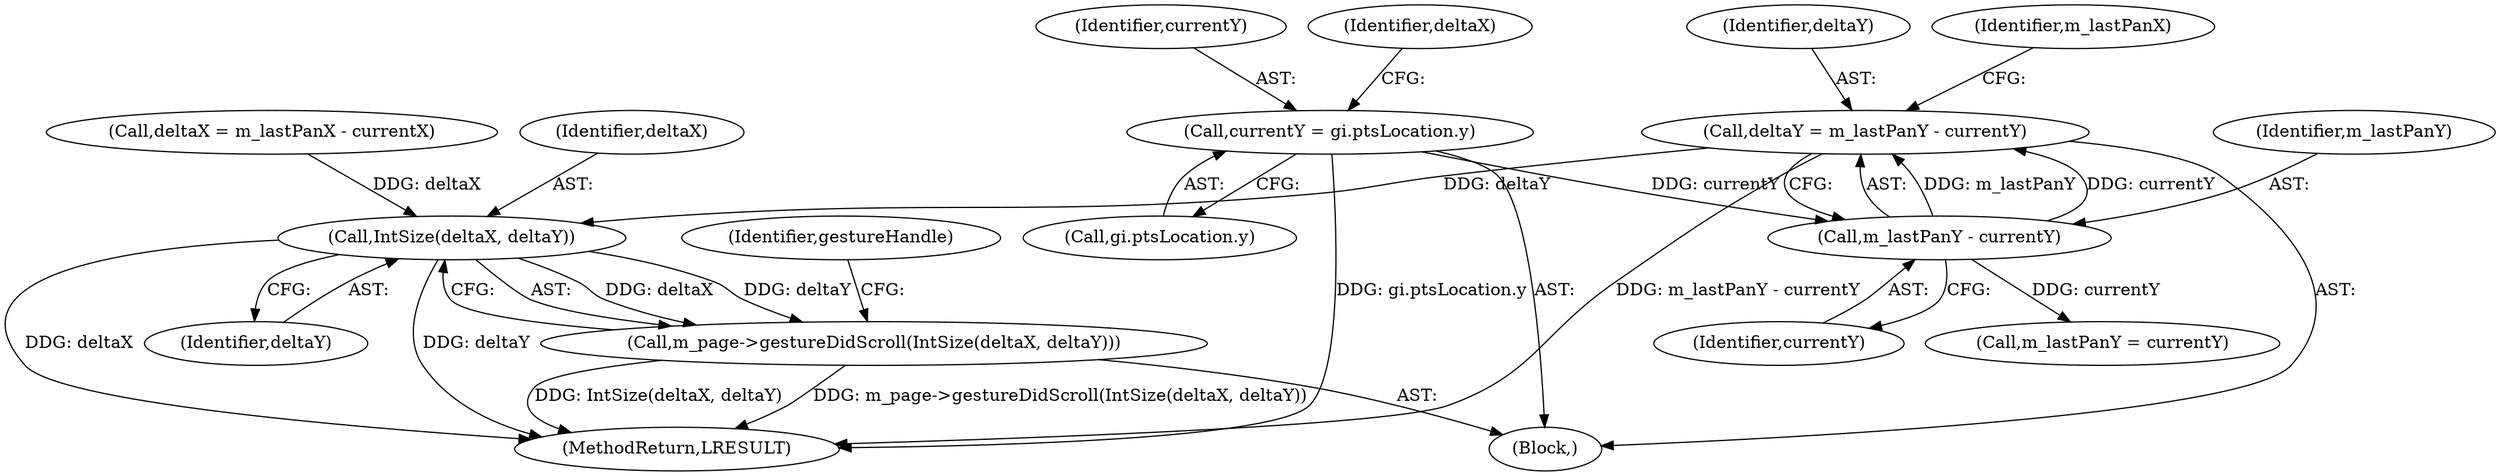 digraph "1_Chrome_df831400bcb63db4259b5858281b1727ba972a2a_2@integer" {
"1000199" [label="(Call,deltaY = m_lastPanY - currentY)"];
"1000201" [label="(Call,m_lastPanY - currentY)"];
"1000185" [label="(Call,currentY = gi.ptsLocation.y)"];
"1000211" [label="(Call,IntSize(deltaX, deltaY))"];
"1000210" [label="(Call,m_page->gestureDidScroll(IntSize(deltaX, deltaY)))"];
"1000187" [label="(Call,gi.ptsLocation.y)"];
"1000213" [label="(Identifier,deltaY)"];
"1000211" [label="(Call,IntSize(deltaX, deltaY))"];
"1000200" [label="(Identifier,deltaY)"];
"1000201" [label="(Call,m_lastPanY - currentY)"];
"1000215" [label="(Identifier,gestureHandle)"];
"1000207" [label="(Call,m_lastPanY = currentY)"];
"1000193" [label="(Call,deltaX = m_lastPanX - currentX)"];
"1000175" [label="(Block,)"];
"1000205" [label="(Identifier,m_lastPanX)"];
"1000202" [label="(Identifier,m_lastPanY)"];
"1000186" [label="(Identifier,currentY)"];
"1000228" [label="(MethodReturn,LRESULT)"];
"1000203" [label="(Identifier,currentY)"];
"1000185" [label="(Call,currentY = gi.ptsLocation.y)"];
"1000199" [label="(Call,deltaY = m_lastPanY - currentY)"];
"1000194" [label="(Identifier,deltaX)"];
"1000212" [label="(Identifier,deltaX)"];
"1000210" [label="(Call,m_page->gestureDidScroll(IntSize(deltaX, deltaY)))"];
"1000199" -> "1000175"  [label="AST: "];
"1000199" -> "1000201"  [label="CFG: "];
"1000200" -> "1000199"  [label="AST: "];
"1000201" -> "1000199"  [label="AST: "];
"1000205" -> "1000199"  [label="CFG: "];
"1000199" -> "1000228"  [label="DDG: m_lastPanY - currentY"];
"1000201" -> "1000199"  [label="DDG: m_lastPanY"];
"1000201" -> "1000199"  [label="DDG: currentY"];
"1000199" -> "1000211"  [label="DDG: deltaY"];
"1000201" -> "1000203"  [label="CFG: "];
"1000202" -> "1000201"  [label="AST: "];
"1000203" -> "1000201"  [label="AST: "];
"1000185" -> "1000201"  [label="DDG: currentY"];
"1000201" -> "1000207"  [label="DDG: currentY"];
"1000185" -> "1000175"  [label="AST: "];
"1000185" -> "1000187"  [label="CFG: "];
"1000186" -> "1000185"  [label="AST: "];
"1000187" -> "1000185"  [label="AST: "];
"1000194" -> "1000185"  [label="CFG: "];
"1000185" -> "1000228"  [label="DDG: gi.ptsLocation.y"];
"1000211" -> "1000210"  [label="AST: "];
"1000211" -> "1000213"  [label="CFG: "];
"1000212" -> "1000211"  [label="AST: "];
"1000213" -> "1000211"  [label="AST: "];
"1000210" -> "1000211"  [label="CFG: "];
"1000211" -> "1000228"  [label="DDG: deltaX"];
"1000211" -> "1000228"  [label="DDG: deltaY"];
"1000211" -> "1000210"  [label="DDG: deltaX"];
"1000211" -> "1000210"  [label="DDG: deltaY"];
"1000193" -> "1000211"  [label="DDG: deltaX"];
"1000210" -> "1000175"  [label="AST: "];
"1000215" -> "1000210"  [label="CFG: "];
"1000210" -> "1000228"  [label="DDG: m_page->gestureDidScroll(IntSize(deltaX, deltaY))"];
"1000210" -> "1000228"  [label="DDG: IntSize(deltaX, deltaY)"];
}
